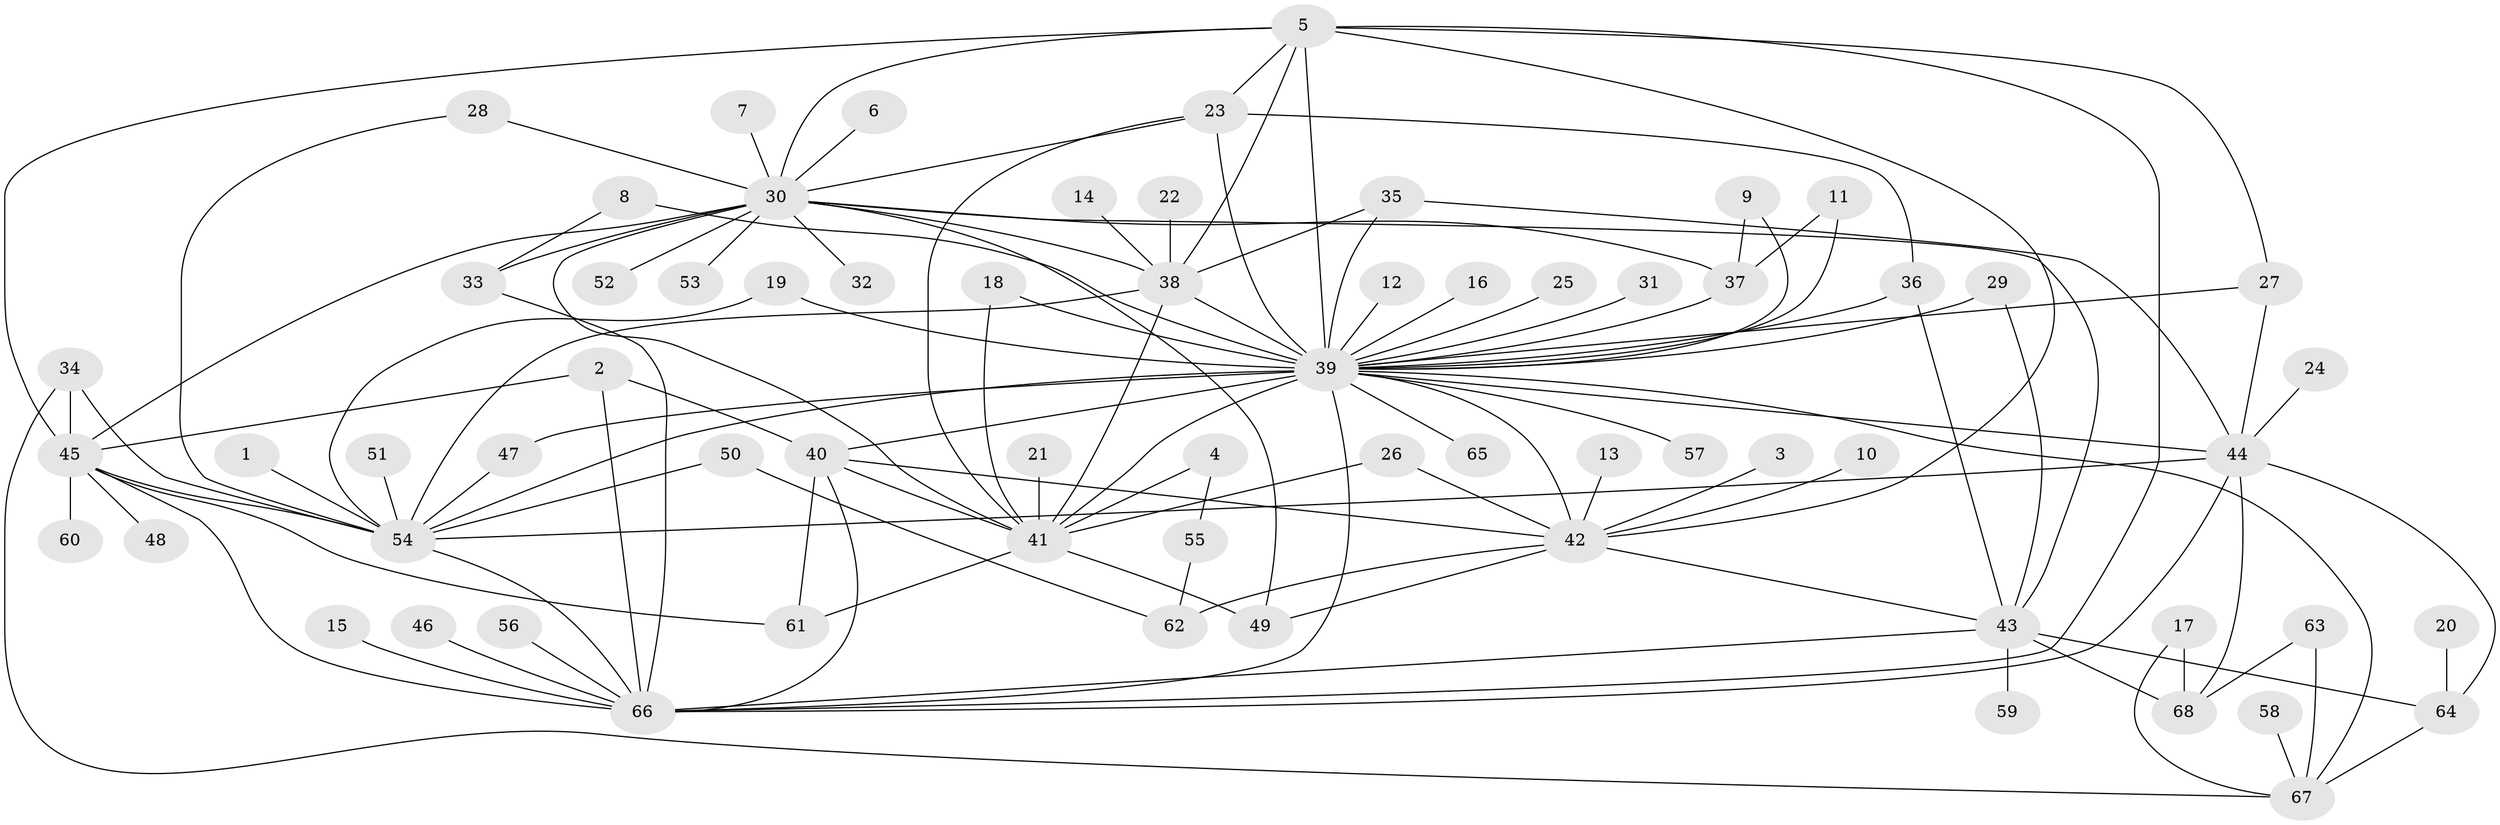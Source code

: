 // original degree distribution, {20: 0.007462686567164179, 17: 0.007462686567164179, 13: 0.014925373134328358, 4: 0.07462686567164178, 6: 0.022388059701492536, 16: 0.014925373134328358, 5: 0.029850746268656716, 1: 0.39552238805970147, 7: 0.03731343283582089, 11: 0.014925373134328358, 2: 0.26119402985074625, 3: 0.11194029850746269, 10: 0.007462686567164179}
// Generated by graph-tools (version 1.1) at 2025/49/03/09/25 03:49:56]
// undirected, 68 vertices, 120 edges
graph export_dot {
graph [start="1"]
  node [color=gray90,style=filled];
  1;
  2;
  3;
  4;
  5;
  6;
  7;
  8;
  9;
  10;
  11;
  12;
  13;
  14;
  15;
  16;
  17;
  18;
  19;
  20;
  21;
  22;
  23;
  24;
  25;
  26;
  27;
  28;
  29;
  30;
  31;
  32;
  33;
  34;
  35;
  36;
  37;
  38;
  39;
  40;
  41;
  42;
  43;
  44;
  45;
  46;
  47;
  48;
  49;
  50;
  51;
  52;
  53;
  54;
  55;
  56;
  57;
  58;
  59;
  60;
  61;
  62;
  63;
  64;
  65;
  66;
  67;
  68;
  1 -- 54 [weight=1.0];
  2 -- 40 [weight=1.0];
  2 -- 45 [weight=1.0];
  2 -- 66 [weight=1.0];
  3 -- 42 [weight=1.0];
  4 -- 41 [weight=1.0];
  4 -- 55 [weight=1.0];
  5 -- 23 [weight=1.0];
  5 -- 27 [weight=1.0];
  5 -- 30 [weight=1.0];
  5 -- 38 [weight=1.0];
  5 -- 39 [weight=1.0];
  5 -- 42 [weight=1.0];
  5 -- 45 [weight=1.0];
  5 -- 66 [weight=1.0];
  6 -- 30 [weight=1.0];
  7 -- 30 [weight=1.0];
  8 -- 33 [weight=1.0];
  8 -- 39 [weight=1.0];
  9 -- 37 [weight=1.0];
  9 -- 39 [weight=1.0];
  10 -- 42 [weight=1.0];
  11 -- 37 [weight=1.0];
  11 -- 39 [weight=1.0];
  12 -- 39 [weight=1.0];
  13 -- 42 [weight=1.0];
  14 -- 38 [weight=1.0];
  15 -- 66 [weight=1.0];
  16 -- 39 [weight=1.0];
  17 -- 67 [weight=1.0];
  17 -- 68 [weight=1.0];
  18 -- 39 [weight=1.0];
  18 -- 41 [weight=1.0];
  19 -- 39 [weight=1.0];
  19 -- 54 [weight=1.0];
  20 -- 64 [weight=1.0];
  21 -- 41 [weight=1.0];
  22 -- 38 [weight=1.0];
  23 -- 30 [weight=1.0];
  23 -- 36 [weight=1.0];
  23 -- 39 [weight=2.0];
  23 -- 41 [weight=1.0];
  24 -- 44 [weight=1.0];
  25 -- 39 [weight=1.0];
  26 -- 41 [weight=1.0];
  26 -- 42 [weight=1.0];
  27 -- 39 [weight=1.0];
  27 -- 44 [weight=1.0];
  28 -- 30 [weight=1.0];
  28 -- 54 [weight=1.0];
  29 -- 39 [weight=1.0];
  29 -- 43 [weight=1.0];
  30 -- 32 [weight=1.0];
  30 -- 33 [weight=2.0];
  30 -- 37 [weight=1.0];
  30 -- 38 [weight=1.0];
  30 -- 41 [weight=1.0];
  30 -- 43 [weight=1.0];
  30 -- 45 [weight=1.0];
  30 -- 49 [weight=1.0];
  30 -- 52 [weight=1.0];
  30 -- 53 [weight=1.0];
  31 -- 39 [weight=1.0];
  33 -- 66 [weight=1.0];
  34 -- 45 [weight=1.0];
  34 -- 54 [weight=1.0];
  34 -- 67 [weight=1.0];
  35 -- 38 [weight=1.0];
  35 -- 39 [weight=1.0];
  35 -- 44 [weight=1.0];
  36 -- 39 [weight=1.0];
  36 -- 43 [weight=1.0];
  37 -- 39 [weight=1.0];
  38 -- 39 [weight=3.0];
  38 -- 41 [weight=1.0];
  38 -- 54 [weight=1.0];
  39 -- 40 [weight=1.0];
  39 -- 41 [weight=2.0];
  39 -- 42 [weight=1.0];
  39 -- 44 [weight=1.0];
  39 -- 47 [weight=2.0];
  39 -- 54 [weight=1.0];
  39 -- 57 [weight=1.0];
  39 -- 65 [weight=1.0];
  39 -- 66 [weight=1.0];
  39 -- 67 [weight=1.0];
  40 -- 41 [weight=1.0];
  40 -- 42 [weight=1.0];
  40 -- 61 [weight=1.0];
  40 -- 66 [weight=1.0];
  41 -- 49 [weight=1.0];
  41 -- 61 [weight=2.0];
  42 -- 43 [weight=1.0];
  42 -- 49 [weight=1.0];
  42 -- 62 [weight=1.0];
  43 -- 59 [weight=1.0];
  43 -- 64 [weight=1.0];
  43 -- 66 [weight=1.0];
  43 -- 68 [weight=1.0];
  44 -- 54 [weight=1.0];
  44 -- 64 [weight=1.0];
  44 -- 66 [weight=1.0];
  44 -- 68 [weight=1.0];
  45 -- 48 [weight=1.0];
  45 -- 54 [weight=1.0];
  45 -- 60 [weight=1.0];
  45 -- 61 [weight=1.0];
  45 -- 66 [weight=1.0];
  46 -- 66 [weight=1.0];
  47 -- 54 [weight=1.0];
  50 -- 54 [weight=1.0];
  50 -- 62 [weight=1.0];
  51 -- 54 [weight=1.0];
  54 -- 66 [weight=1.0];
  55 -- 62 [weight=1.0];
  56 -- 66 [weight=1.0];
  58 -- 67 [weight=1.0];
  63 -- 67 [weight=1.0];
  63 -- 68 [weight=1.0];
  64 -- 67 [weight=1.0];
}
